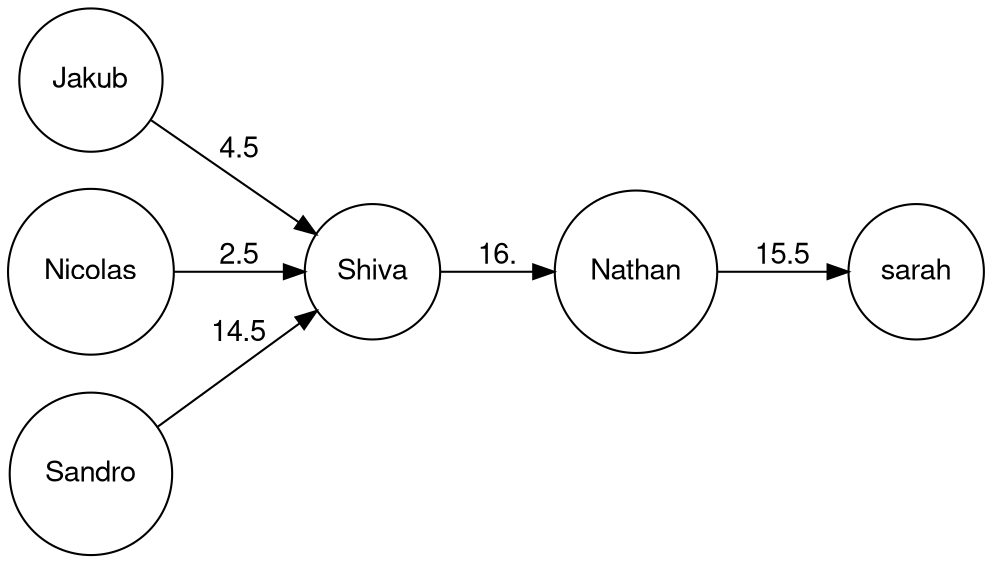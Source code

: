 digraph outgraph {
  	fontname="Helvetica,Arial,sans-serif"
  	node [fontname="Helvetica,Arial,sans-serif"]
  	edge [fontname="Helvetica,Arial,sans-serif"]
  	rankdir=LR;
  	node [shape = circle]; Jakub Nicolas Sandro sarah Nathan Shiva
	Shiva -> Nathan [label = "16."];
	Nathan -> sarah [label = "15.5"];
	Sandro -> Shiva [label = "14.5"];
	Nicolas -> Shiva [label = "2.5"];
	Jakub -> Shiva [label = "4.5"];
}
